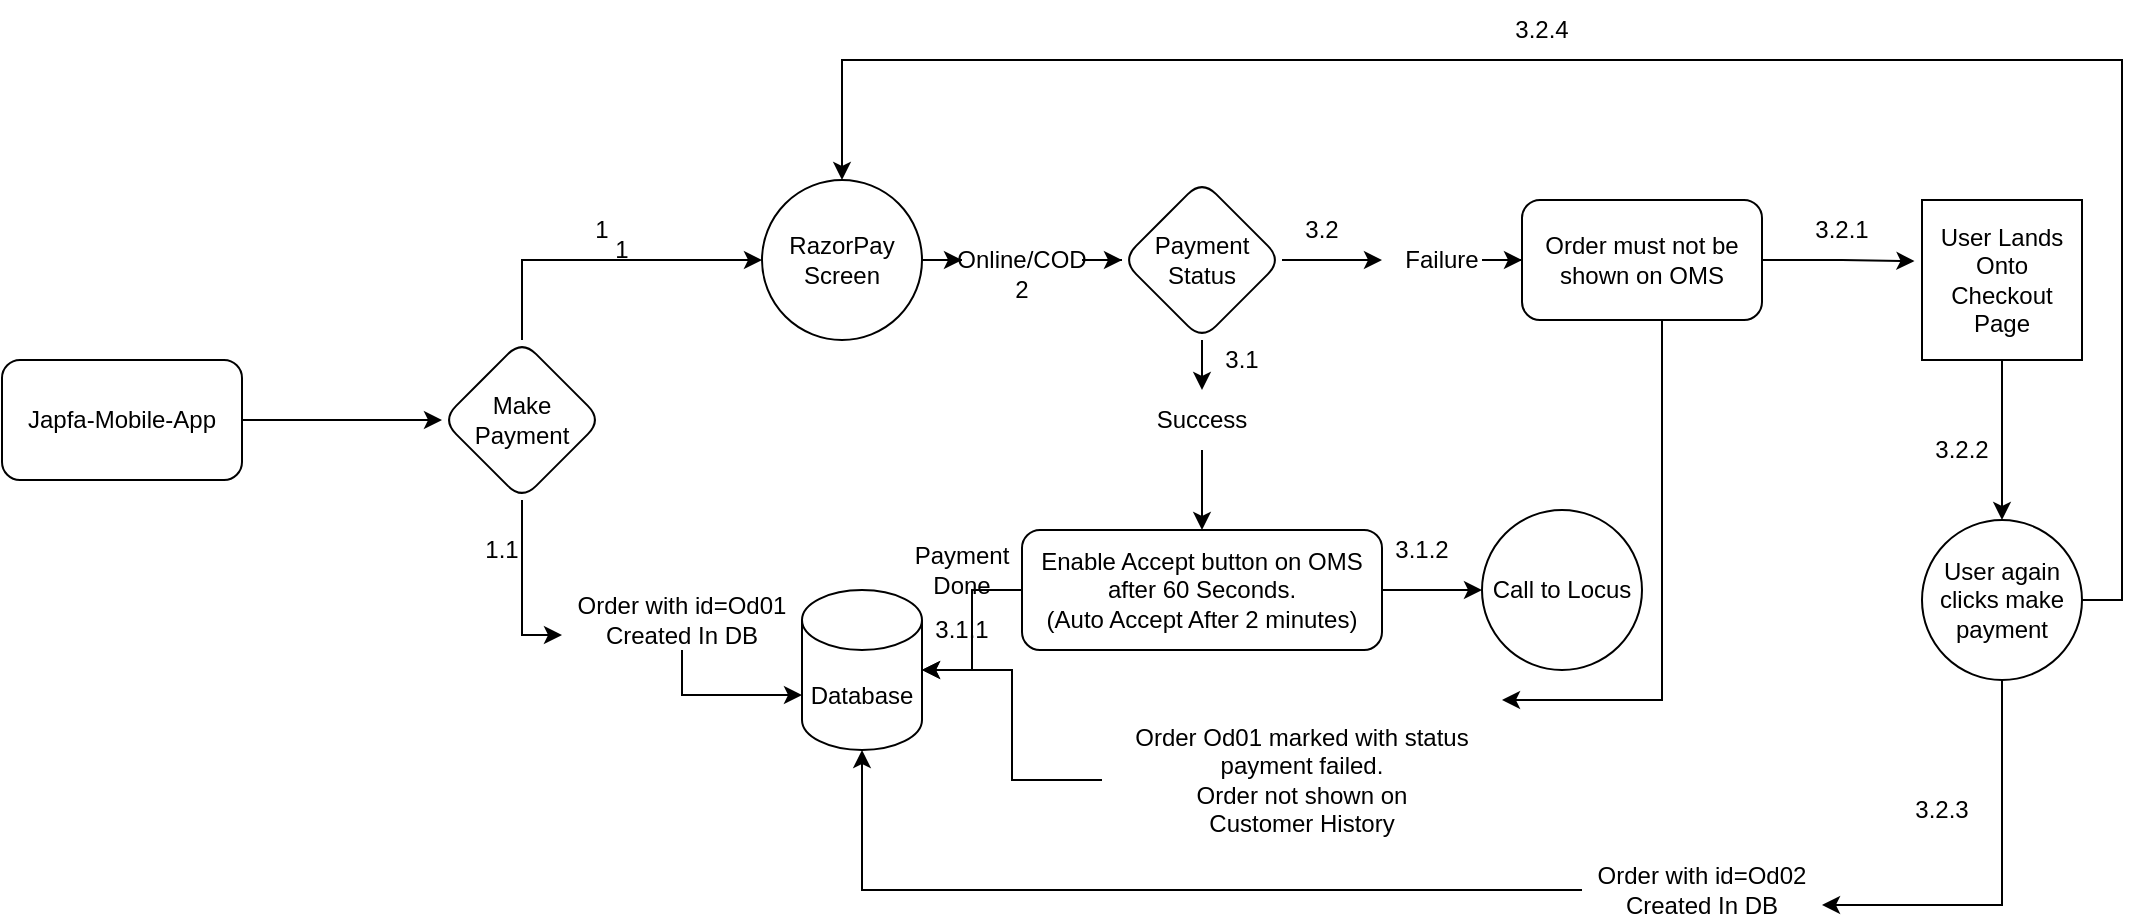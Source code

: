 <mxfile version="22.1.3" type="github">
  <diagram name="Page-1" id="sLlKpoSpWwqDLmXZwmJ-">
    <mxGraphModel dx="1080" dy="426" grid="1" gridSize="10" guides="1" tooltips="1" connect="1" arrows="1" fold="1" page="1" pageScale="1" pageWidth="850" pageHeight="1100" math="0" shadow="0">
      <root>
        <mxCell id="0" />
        <mxCell id="1" parent="0" />
        <mxCell id="Lte2vjWYWSZlK6BSF0av-28" value="" style="edgeStyle=orthogonalEdgeStyle;rounded=0;orthogonalLoop=1;jettySize=auto;html=1;" edge="1" parent="1" source="Lte2vjWYWSZlK6BSF0av-26" target="Lte2vjWYWSZlK6BSF0av-27">
          <mxGeometry relative="1" as="geometry" />
        </mxCell>
        <mxCell id="Lte2vjWYWSZlK6BSF0av-26" value="Japfa-Mobile-App" style="rounded=1;whiteSpace=wrap;html=1;" vertex="1" parent="1">
          <mxGeometry x="170" y="210" width="120" height="60" as="geometry" />
        </mxCell>
        <mxCell id="Lte2vjWYWSZlK6BSF0av-34" value="" style="edgeStyle=orthogonalEdgeStyle;rounded=0;orthogonalLoop=1;jettySize=auto;html=1;exitX=0.5;exitY=0;exitDx=0;exitDy=0;entryX=0;entryY=0.5;entryDx=0;entryDy=0;" edge="1" parent="1" source="Lte2vjWYWSZlK6BSF0av-27" target="Lte2vjWYWSZlK6BSF0av-33">
          <mxGeometry relative="1" as="geometry" />
        </mxCell>
        <mxCell id="Lte2vjWYWSZlK6BSF0av-27" value="Make Payment" style="rhombus;whiteSpace=wrap;html=1;rounded=1;" vertex="1" parent="1">
          <mxGeometry x="390" y="200" width="80" height="80" as="geometry" />
        </mxCell>
        <mxCell id="Lte2vjWYWSZlK6BSF0av-29" value="Database" style="shape=cylinder3;whiteSpace=wrap;html=1;boundedLbl=1;backgroundOutline=1;size=15;" vertex="1" parent="1">
          <mxGeometry x="570" y="325" width="60" height="80" as="geometry" />
        </mxCell>
        <mxCell id="Lte2vjWYWSZlK6BSF0av-30" style="edgeStyle=orthogonalEdgeStyle;rounded=0;orthogonalLoop=1;jettySize=auto;html=1;entryX=0;entryY=0;entryDx=0;entryDy=52.5;entryPerimeter=0;exitX=0.5;exitY=1;exitDx=0;exitDy=0;" edge="1" parent="1" source="Lte2vjWYWSZlK6BSF0av-32" target="Lte2vjWYWSZlK6BSF0av-29">
          <mxGeometry relative="1" as="geometry" />
        </mxCell>
        <mxCell id="Lte2vjWYWSZlK6BSF0av-31" value="" style="edgeStyle=orthogonalEdgeStyle;rounded=0;orthogonalLoop=1;jettySize=auto;html=1;entryX=0;entryY=0.75;entryDx=0;entryDy=0;exitX=0.5;exitY=1;exitDx=0;exitDy=0;" edge="1" parent="1" source="Lte2vjWYWSZlK6BSF0av-27" target="Lte2vjWYWSZlK6BSF0av-32">
          <mxGeometry relative="1" as="geometry">
            <mxPoint x="430" y="280" as="sourcePoint" />
            <mxPoint x="560" y="353" as="targetPoint" />
          </mxGeometry>
        </mxCell>
        <mxCell id="Lte2vjWYWSZlK6BSF0av-32" value="Order with id=Od01&lt;br&gt;Created In DB" style="text;html=1;strokeColor=none;fillColor=none;align=center;verticalAlign=middle;whiteSpace=wrap;rounded=0;" vertex="1" parent="1">
          <mxGeometry x="450" y="325" width="120" height="30" as="geometry" />
        </mxCell>
        <mxCell id="Lte2vjWYWSZlK6BSF0av-36" value="" style="edgeStyle=orthogonalEdgeStyle;rounded=0;orthogonalLoop=1;jettySize=auto;html=1;" edge="1" parent="1" source="Lte2vjWYWSZlK6BSF0av-37" target="Lte2vjWYWSZlK6BSF0av-35">
          <mxGeometry relative="1" as="geometry" />
        </mxCell>
        <mxCell id="Lte2vjWYWSZlK6BSF0av-33" value="RazorPay&lt;br&gt;Screen" style="ellipse;whiteSpace=wrap;html=1;rounded=1;" vertex="1" parent="1">
          <mxGeometry x="550" y="120" width="80" height="80" as="geometry" />
        </mxCell>
        <mxCell id="Lte2vjWYWSZlK6BSF0av-40" value="" style="edgeStyle=orthogonalEdgeStyle;rounded=0;orthogonalLoop=1;jettySize=auto;html=1;" edge="1" parent="1" source="Lte2vjWYWSZlK6BSF0av-44" target="Lte2vjWYWSZlK6BSF0av-39">
          <mxGeometry relative="1" as="geometry" />
        </mxCell>
        <mxCell id="Lte2vjWYWSZlK6BSF0av-42" value="" style="edgeStyle=orthogonalEdgeStyle;rounded=0;orthogonalLoop=1;jettySize=auto;html=1;" edge="1" parent="1" source="Lte2vjWYWSZlK6BSF0av-46" target="Lte2vjWYWSZlK6BSF0av-41">
          <mxGeometry relative="1" as="geometry" />
        </mxCell>
        <mxCell id="Lte2vjWYWSZlK6BSF0av-35" value="Payment Status" style="rhombus;whiteSpace=wrap;html=1;rounded=1;" vertex="1" parent="1">
          <mxGeometry x="730" y="120" width="80" height="80" as="geometry" />
        </mxCell>
        <mxCell id="Lte2vjWYWSZlK6BSF0av-87" value="" style="edgeStyle=orthogonalEdgeStyle;rounded=0;orthogonalLoop=1;jettySize=auto;html=1;" edge="1" parent="1" source="Lte2vjWYWSZlK6BSF0av-39" target="Lte2vjWYWSZlK6BSF0av-86">
          <mxGeometry relative="1" as="geometry" />
        </mxCell>
        <mxCell id="Lte2vjWYWSZlK6BSF0av-39" value="Enable Accept button on OMS after 60 Seconds.&lt;br&gt;(Auto Accept After 2 minutes)" style="rounded=1;whiteSpace=wrap;html=1;" vertex="1" parent="1">
          <mxGeometry x="680" y="295" width="180" height="60" as="geometry" />
        </mxCell>
        <mxCell id="Lte2vjWYWSZlK6BSF0av-53" style="edgeStyle=orthogonalEdgeStyle;rounded=0;orthogonalLoop=1;jettySize=auto;html=1;" edge="1" parent="1" source="Lte2vjWYWSZlK6BSF0av-54" target="Lte2vjWYWSZlK6BSF0av-29">
          <mxGeometry relative="1" as="geometry">
            <mxPoint x="1000" y="450" as="targetPoint" />
            <Array as="points" />
          </mxGeometry>
        </mxCell>
        <mxCell id="Lte2vjWYWSZlK6BSF0av-41" value="Order must not be shown on OMS" style="whiteSpace=wrap;html=1;rounded=1;" vertex="1" parent="1">
          <mxGeometry x="930" y="130" width="120" height="60" as="geometry" />
        </mxCell>
        <mxCell id="Lte2vjWYWSZlK6BSF0av-43" value="" style="edgeStyle=orthogonalEdgeStyle;rounded=0;orthogonalLoop=1;jettySize=auto;html=1;" edge="1" parent="1" source="Lte2vjWYWSZlK6BSF0av-33" target="Lte2vjWYWSZlK6BSF0av-37">
          <mxGeometry relative="1" as="geometry">
            <mxPoint x="630" y="160" as="sourcePoint" />
            <mxPoint x="730" y="160" as="targetPoint" />
          </mxGeometry>
        </mxCell>
        <mxCell id="Lte2vjWYWSZlK6BSF0av-37" value="Online/COD" style="text;html=1;strokeColor=none;fillColor=none;align=center;verticalAlign=middle;whiteSpace=wrap;rounded=0;" vertex="1" parent="1">
          <mxGeometry x="650" y="145" width="60" height="30" as="geometry" />
        </mxCell>
        <mxCell id="Lte2vjWYWSZlK6BSF0av-45" value="" style="edgeStyle=orthogonalEdgeStyle;rounded=0;orthogonalLoop=1;jettySize=auto;html=1;" edge="1" parent="1" source="Lte2vjWYWSZlK6BSF0av-35" target="Lte2vjWYWSZlK6BSF0av-44">
          <mxGeometry relative="1" as="geometry">
            <mxPoint x="770" y="200" as="sourcePoint" />
            <mxPoint x="770" y="290" as="targetPoint" />
          </mxGeometry>
        </mxCell>
        <mxCell id="Lte2vjWYWSZlK6BSF0av-44" value="Success" style="text;html=1;strokeColor=none;fillColor=none;align=center;verticalAlign=middle;whiteSpace=wrap;rounded=0;" vertex="1" parent="1">
          <mxGeometry x="740" y="225" width="60" height="30" as="geometry" />
        </mxCell>
        <mxCell id="Lte2vjWYWSZlK6BSF0av-47" value="" style="edgeStyle=orthogonalEdgeStyle;rounded=0;orthogonalLoop=1;jettySize=auto;html=1;" edge="1" parent="1" source="Lte2vjWYWSZlK6BSF0av-35" target="Lte2vjWYWSZlK6BSF0av-46">
          <mxGeometry relative="1" as="geometry">
            <mxPoint x="810" y="160" as="sourcePoint" />
            <mxPoint x="870" y="160" as="targetPoint" />
          </mxGeometry>
        </mxCell>
        <mxCell id="Lte2vjWYWSZlK6BSF0av-46" value="Failure" style="text;html=1;strokeColor=none;fillColor=none;align=center;verticalAlign=middle;whiteSpace=wrap;rounded=0;" vertex="1" parent="1">
          <mxGeometry x="860" y="145" width="60" height="30" as="geometry" />
        </mxCell>
        <mxCell id="Lte2vjWYWSZlK6BSF0av-48" style="edgeStyle=orthogonalEdgeStyle;rounded=0;orthogonalLoop=1;jettySize=auto;html=1;entryX=1;entryY=0.5;entryDx=0;entryDy=0;entryPerimeter=0;" edge="1" parent="1" source="Lte2vjWYWSZlK6BSF0av-39" target="Lte2vjWYWSZlK6BSF0av-29">
          <mxGeometry relative="1" as="geometry" />
        </mxCell>
        <mxCell id="Lte2vjWYWSZlK6BSF0av-49" value="Payment Done" style="text;html=1;strokeColor=none;fillColor=none;align=center;verticalAlign=middle;whiteSpace=wrap;rounded=0;" vertex="1" parent="1">
          <mxGeometry x="620" y="300" width="60" height="30" as="geometry" />
        </mxCell>
        <mxCell id="Lte2vjWYWSZlK6BSF0av-55" value="" style="edgeStyle=orthogonalEdgeStyle;rounded=0;orthogonalLoop=1;jettySize=auto;html=1;" edge="1" parent="1" source="Lte2vjWYWSZlK6BSF0av-41" target="Lte2vjWYWSZlK6BSF0av-54">
          <mxGeometry relative="1" as="geometry">
            <mxPoint x="950" y="380" as="targetPoint" />
            <mxPoint x="1000" y="190" as="sourcePoint" />
            <Array as="points">
              <mxPoint x="1000" y="380" />
            </Array>
          </mxGeometry>
        </mxCell>
        <mxCell id="Lte2vjWYWSZlK6BSF0av-54" value="Order Od01 marked with status payment failed.&lt;br&gt;Order not shown on Customer&amp;nbsp;History" style="text;html=1;strokeColor=none;fillColor=none;align=center;verticalAlign=middle;whiteSpace=wrap;rounded=0;" vertex="1" parent="1">
          <mxGeometry x="720" y="370" width="200" height="100" as="geometry" />
        </mxCell>
        <mxCell id="Lte2vjWYWSZlK6BSF0av-66" value="" style="edgeStyle=orthogonalEdgeStyle;rounded=0;orthogonalLoop=1;jettySize=auto;html=1;" edge="1" parent="1" source="Lte2vjWYWSZlK6BSF0av-61" target="Lte2vjWYWSZlK6BSF0av-65">
          <mxGeometry relative="1" as="geometry" />
        </mxCell>
        <mxCell id="Lte2vjWYWSZlK6BSF0av-61" value="User Lands Onto Checkout Page" style="whiteSpace=wrap;html=1;aspect=fixed;" vertex="1" parent="1">
          <mxGeometry x="1130" y="130" width="80" height="80" as="geometry" />
        </mxCell>
        <mxCell id="Lte2vjWYWSZlK6BSF0av-62" style="edgeStyle=orthogonalEdgeStyle;rounded=0;orthogonalLoop=1;jettySize=auto;html=1;entryX=-0.047;entryY=0.382;entryDx=0;entryDy=0;entryPerimeter=0;" edge="1" parent="1" source="Lte2vjWYWSZlK6BSF0av-41" target="Lte2vjWYWSZlK6BSF0av-61">
          <mxGeometry relative="1" as="geometry" />
        </mxCell>
        <mxCell id="Lte2vjWYWSZlK6BSF0av-74" style="edgeStyle=orthogonalEdgeStyle;rounded=0;orthogonalLoop=1;jettySize=auto;html=1;entryX=1;entryY=0.75;entryDx=0;entryDy=0;exitX=0.5;exitY=1;exitDx=0;exitDy=0;" edge="1" parent="1" source="Lte2vjWYWSZlK6BSF0av-65" target="Lte2vjWYWSZlK6BSF0av-72">
          <mxGeometry relative="1" as="geometry" />
        </mxCell>
        <mxCell id="Lte2vjWYWSZlK6BSF0av-75" style="edgeStyle=orthogonalEdgeStyle;rounded=0;orthogonalLoop=1;jettySize=auto;html=1;" edge="1" parent="1" source="Lte2vjWYWSZlK6BSF0av-65" target="Lte2vjWYWSZlK6BSF0av-33">
          <mxGeometry relative="1" as="geometry">
            <Array as="points">
              <mxPoint x="1230" y="330" />
              <mxPoint x="1230" y="60" />
              <mxPoint x="590" y="60" />
            </Array>
          </mxGeometry>
        </mxCell>
        <mxCell id="Lte2vjWYWSZlK6BSF0av-65" value="User again clicks make payment" style="ellipse;whiteSpace=wrap;html=1;" vertex="1" parent="1">
          <mxGeometry x="1130" y="290" width="80" height="80" as="geometry" />
        </mxCell>
        <mxCell id="Lte2vjWYWSZlK6BSF0av-67" style="edgeStyle=orthogonalEdgeStyle;rounded=0;orthogonalLoop=1;jettySize=auto;html=1;entryX=0.5;entryY=1;entryDx=0;entryDy=0;entryPerimeter=0;" edge="1" parent="1" source="Lte2vjWYWSZlK6BSF0av-72" target="Lte2vjWYWSZlK6BSF0av-29">
          <mxGeometry relative="1" as="geometry">
            <Array as="points" />
          </mxGeometry>
        </mxCell>
        <mxCell id="Lte2vjWYWSZlK6BSF0av-72" value="Order with id=Od02&lt;br&gt;Created In DB" style="text;html=1;strokeColor=none;fillColor=none;align=center;verticalAlign=middle;whiteSpace=wrap;rounded=0;" vertex="1" parent="1">
          <mxGeometry x="960" y="460" width="120" height="30" as="geometry" />
        </mxCell>
        <mxCell id="Lte2vjWYWSZlK6BSF0av-76" value="1" style="text;html=1;strokeColor=none;fillColor=none;align=center;verticalAlign=middle;whiteSpace=wrap;rounded=0;" vertex="1" parent="1">
          <mxGeometry x="440" y="130" width="60" height="30" as="geometry" />
        </mxCell>
        <mxCell id="Lte2vjWYWSZlK6BSF0av-78" value="1.1" style="text;html=1;strokeColor=none;fillColor=none;align=center;verticalAlign=middle;whiteSpace=wrap;rounded=0;" vertex="1" parent="1">
          <mxGeometry x="390" y="290" width="60" height="30" as="geometry" />
        </mxCell>
        <mxCell id="Lte2vjWYWSZlK6BSF0av-79" value="1" style="text;html=1;strokeColor=none;fillColor=none;align=center;verticalAlign=middle;whiteSpace=wrap;rounded=0;" vertex="1" parent="1">
          <mxGeometry x="450" y="140" width="60" height="30" as="geometry" />
        </mxCell>
        <mxCell id="Lte2vjWYWSZlK6BSF0av-80" value="3.2" style="text;html=1;strokeColor=none;fillColor=none;align=center;verticalAlign=middle;whiteSpace=wrap;rounded=0;" vertex="1" parent="1">
          <mxGeometry x="800" y="130" width="60" height="30" as="geometry" />
        </mxCell>
        <mxCell id="Lte2vjWYWSZlK6BSF0av-81" value="3.1" style="text;html=1;strokeColor=none;fillColor=none;align=center;verticalAlign=middle;whiteSpace=wrap;rounded=0;" vertex="1" parent="1">
          <mxGeometry x="760" y="195" width="60" height="30" as="geometry" />
        </mxCell>
        <mxCell id="Lte2vjWYWSZlK6BSF0av-82" value="2" style="text;html=1;strokeColor=none;fillColor=none;align=center;verticalAlign=middle;whiteSpace=wrap;rounded=0;" vertex="1" parent="1">
          <mxGeometry x="650" y="160" width="60" height="30" as="geometry" />
        </mxCell>
        <mxCell id="Lte2vjWYWSZlK6BSF0av-83" value="3.1.2" style="text;html=1;strokeColor=none;fillColor=none;align=center;verticalAlign=middle;whiteSpace=wrap;rounded=0;" vertex="1" parent="1">
          <mxGeometry x="850" y="290" width="60" height="30" as="geometry" />
        </mxCell>
        <mxCell id="Lte2vjWYWSZlK6BSF0av-84" value="3.1.1" style="text;html=1;strokeColor=none;fillColor=none;align=center;verticalAlign=middle;whiteSpace=wrap;rounded=0;" vertex="1" parent="1">
          <mxGeometry x="620" y="330" width="60" height="30" as="geometry" />
        </mxCell>
        <mxCell id="Lte2vjWYWSZlK6BSF0av-86" value="Call to Locus" style="ellipse;whiteSpace=wrap;html=1;rounded=1;" vertex="1" parent="1">
          <mxGeometry x="910" y="285" width="80" height="80" as="geometry" />
        </mxCell>
        <mxCell id="Lte2vjWYWSZlK6BSF0av-88" value="3.2.1" style="text;html=1;strokeColor=none;fillColor=none;align=center;verticalAlign=middle;whiteSpace=wrap;rounded=0;" vertex="1" parent="1">
          <mxGeometry x="1060" y="130" width="60" height="30" as="geometry" />
        </mxCell>
        <mxCell id="Lte2vjWYWSZlK6BSF0av-89" value="3.2.2" style="text;html=1;strokeColor=none;fillColor=none;align=center;verticalAlign=middle;whiteSpace=wrap;rounded=0;" vertex="1" parent="1">
          <mxGeometry x="1120" y="240" width="60" height="30" as="geometry" />
        </mxCell>
        <mxCell id="Lte2vjWYWSZlK6BSF0av-90" value="3.2.3" style="text;html=1;strokeColor=none;fillColor=none;align=center;verticalAlign=middle;whiteSpace=wrap;rounded=0;" vertex="1" parent="1">
          <mxGeometry x="1110" y="420" width="60" height="30" as="geometry" />
        </mxCell>
        <mxCell id="Lte2vjWYWSZlK6BSF0av-91" value="3.2.4" style="text;html=1;strokeColor=none;fillColor=none;align=center;verticalAlign=middle;whiteSpace=wrap;rounded=0;" vertex="1" parent="1">
          <mxGeometry x="910" y="30" width="60" height="30" as="geometry" />
        </mxCell>
      </root>
    </mxGraphModel>
  </diagram>
</mxfile>
